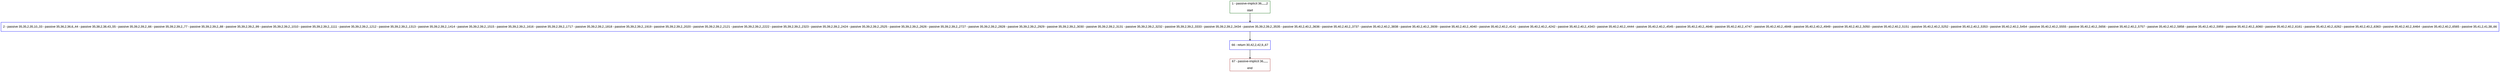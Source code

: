 digraph "" {
  graph [bgcolor="white", fillcolor="#FFFFCC", pack="true", packmode="clust", fontname="Arial", label="", fontsize="12", compound="true", style="rounded,filled"];
  node [node_initialized="no", fillcolor="white", fontname="Arial", label="", color="grey", fontsize="12", fixedsize="false", compound="true", shape="rectangle", style="filled"];
  edge [arrowtail="none", lhead="", fontcolor="black", fontname="Arial", label="", color="black", fontsize="12", arrowhead="normal", arrowsize="0.5", compound="true", ltail="", dir="forward"];
  __N1 [fillcolor="#ffffff", label="2 - passive 35,35,2,35,10,,33 - passive 35,36,2,36,6,,44 - passive 35,38,2,38,43,,55 - passive 35,39,2,39,2,,66 - passive 35,39,2,39,2,,77 - passive 35,39,2,39,2,,88 - passive 35,39,2,39,2,,99 - passive 35,39,2,39,2,,1010 - passive 35,39,2,39,2,,1111 - passive 35,39,2,39,2,,1212 - passive 35,39,2,39,2,,1313 - passive 35,39,2,39,2,,1414 - passive 35,39,2,39,2,,1515 - passive 35,39,2,39,2,,1616 - passive 35,39,2,39,2,,1717 - passive 35,39,2,39,2,,1818 - passive 35,39,2,39,2,,1919 - passive 35,39,2,39,2,,2020 - passive 35,39,2,39,2,,2121 - passive 35,39,2,39,2,,2222 - passive 35,39,2,39,2,,2323 - passive 35,39,2,39,2,,2424 - passive 35,39,2,39,2,,2525 - passive 35,39,2,39,2,,2626 - passive 35,39,2,39,2,,2727 - passive 35,39,2,39,2,,2828 - passive 35,39,2,39,2,,2929 - passive 35,39,2,39,2,,3030 - passive 35,39,2,39,2,,3131 - passive 35,39,2,39,2,,3232 - passive 35,39,2,39,2,,3333 - passive 35,39,2,39,2,,3434 - passive 35,39,2,39,2,,3535 - passive 35,40,2,40,2,,3636 - passive 35,40,2,40,2,,3737 - passive 35,40,2,40,2,,3838 - passive 35,40,2,40,2,,3939 - passive 35,40,2,40,2,,4040 - passive 35,40,2,40,2,,4141 - passive 35,40,2,40,2,,4242 - passive 35,40,2,40,2,,4343 - passive 35,40,2,40,2,,4444 - passive 35,40,2,40,2,,4545 - passive 35,40,2,40,2,,4646 - passive 35,40,2,40,2,,4747 - passive 35,40,2,40,2,,4848 - passive 35,40,2,40,2,,4949 - passive 35,40,2,40,2,,5050 - passive 35,40,2,40,2,,5151 - passive 35,40,2,40,2,,5252 - passive 35,40,2,40,2,,5353 - passive 35,40,2,40,2,,5454 - passive 35,40,2,40,2,,5555 - passive 35,40,2,40,2,,5656 - passive 35,40,2,40,2,,5757 - passive 35,40,2,40,2,,5858 - passive 35,40,2,40,2,,5959 - passive 35,40,2,40,2,,6060 - passive 35,40,2,40,2,,6161 - passive 35,40,2,40,2,,6262 - passive 35,40,2,40,2,,6363 - passive 35,40,2,40,2,,6464 - passive 35,40,2,40,2,,6565 - passive 35,41,2,41,38,,66", color="#0000ff", shape="box", style="filled"];
  __N2 [fillcolor="#ffffff", label="1 - passive-implicit 36,,,,,,2\n\nstart", color="#006400", shape="box", style="filled"];
  __N3 [fillcolor="#ffffff", label="66 - return 30,42,2,42,9,,67", color="#0000ff", shape="box", style="filled"];
  __N4 [fillcolor="#ffffff", label="67 - passive-implicit 36,,,,,,\n\nend", color="#a52a2a", shape="box", style="filled"];
  __N2 -> __N1 [arrowtail="none", color="#000000", label="", arrowhead="normal", dir="forward"];
  __N1 -> __N3 [arrowtail="none", color="#000000", label="", arrowhead="normal", dir="forward"];
  __N3 -> __N4 [arrowtail="none", color="#000000", label="", arrowhead="normal", dir="forward"];
}
